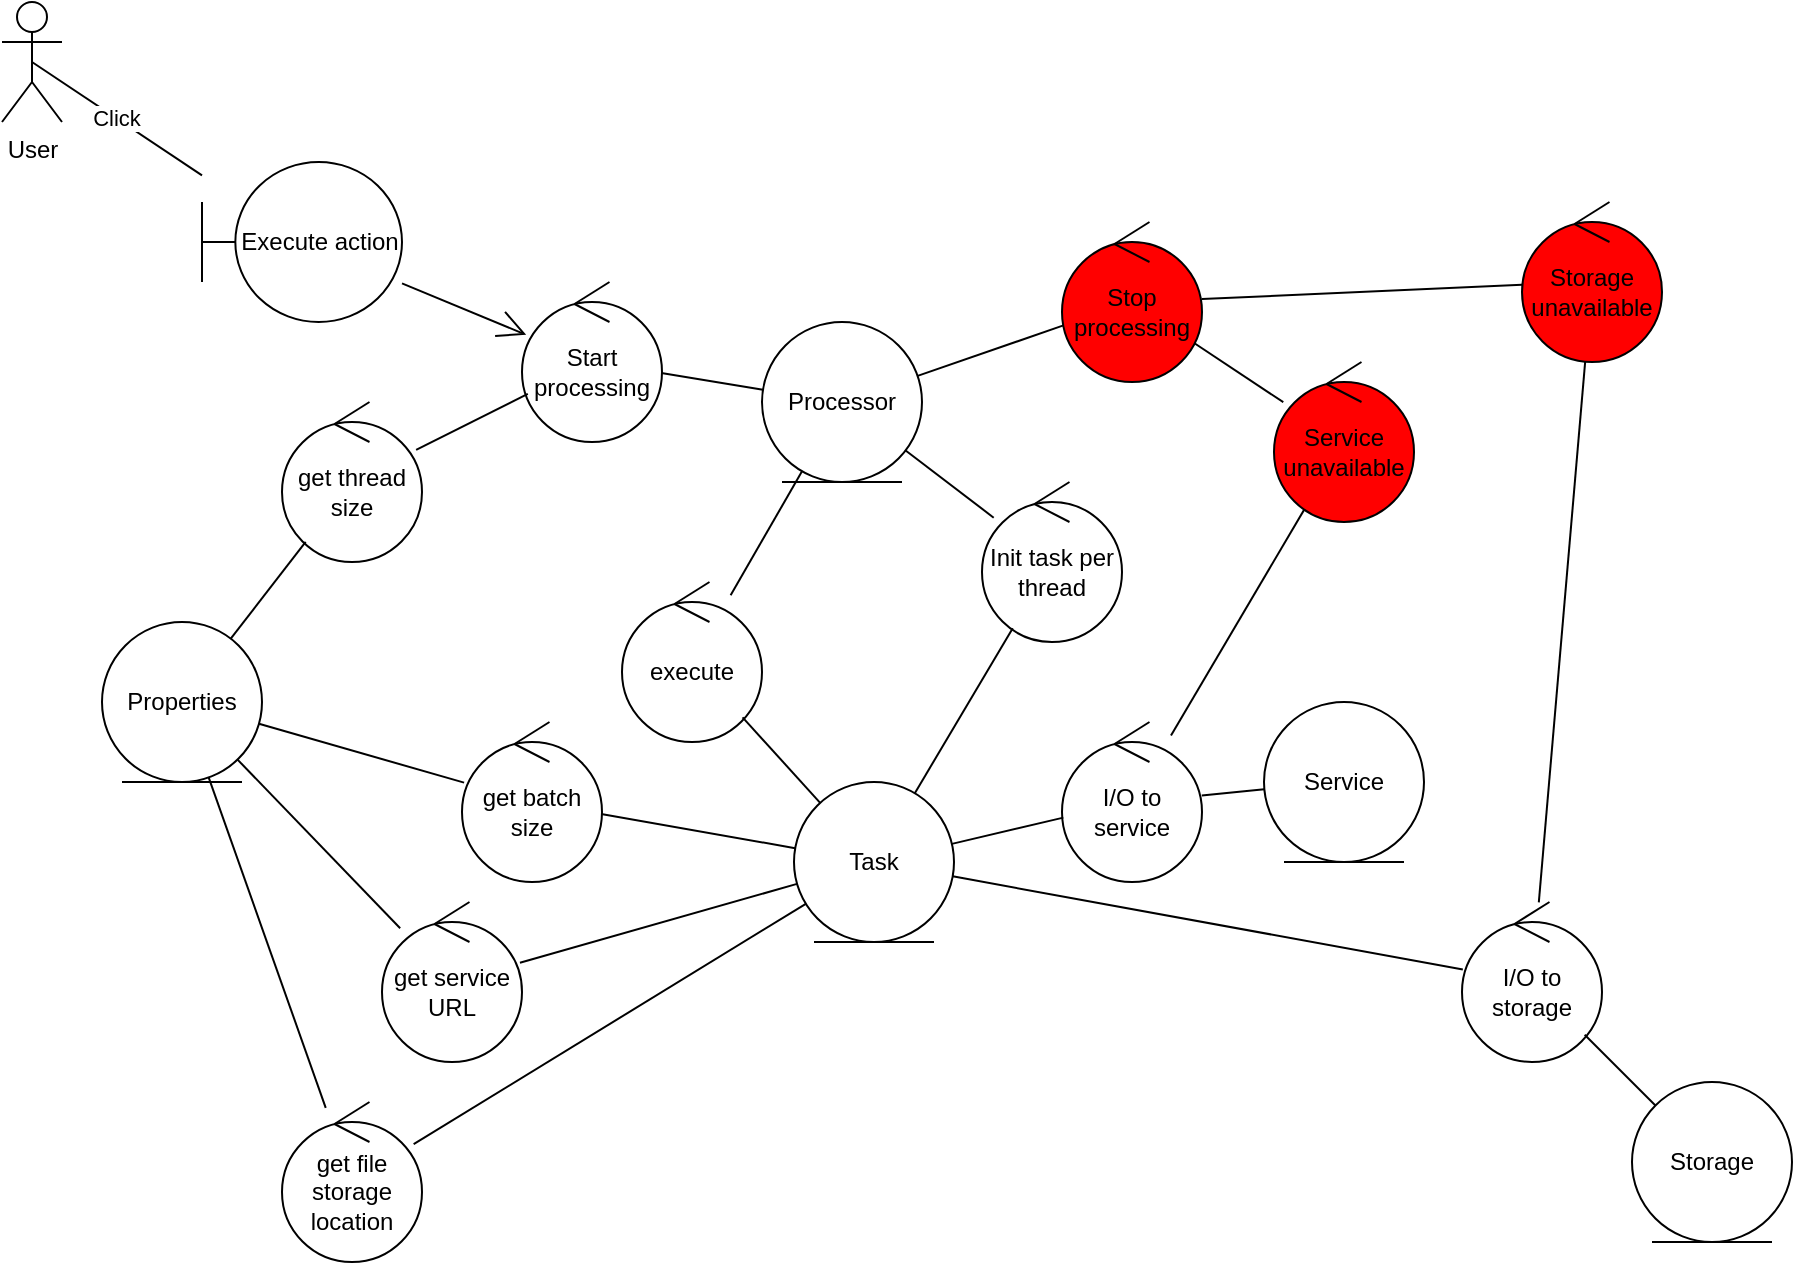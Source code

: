 <mxfile version="12.7.2" type="device"><diagram id="8jXLojxy2FijZEmcbR6y" name="Page-1"><mxGraphModel dx="1612" dy="769" grid="1" gridSize="10" guides="1" tooltips="1" connect="1" arrows="1" fold="1" page="1" pageScale="1" pageWidth="1169" pageHeight="827" math="0" shadow="0"><root><mxCell id="0"/><mxCell id="1" parent="0"/><mxCell id="iPO4pMVoaCJspU5LkBcY-145" value="User" style="shape=umlActor;verticalLabelPosition=bottom;labelBackgroundColor=#ffffff;verticalAlign=top;html=1;" vertex="1" parent="1"><mxGeometry x="105" y="50" width="30" height="60" as="geometry"/></mxCell><mxCell id="iPO4pMVoaCJspU5LkBcY-146" value="Execute action" style="shape=umlBoundary;whiteSpace=wrap;html=1;labelBackgroundColor=none;fillColor=#FFFFFF;" vertex="1" parent="1"><mxGeometry x="205" y="130" width="100" height="80" as="geometry"/></mxCell><mxCell id="iPO4pMVoaCJspU5LkBcY-147" value="Click" style="endArrow=none;html=1;exitX=0.5;exitY=0.5;exitDx=0;exitDy=0;exitPerimeter=0;" edge="1" parent="1" source="iPO4pMVoaCJspU5LkBcY-145" target="iPO4pMVoaCJspU5LkBcY-146"><mxGeometry relative="1" as="geometry"><mxPoint x="220" y="80" as="sourcePoint"/><mxPoint x="365" y="132.051" as="targetPoint"/></mxGeometry></mxCell><mxCell id="iPO4pMVoaCJspU5LkBcY-148" value="&lt;div&gt;Processor&lt;/div&gt;" style="ellipse;shape=umlEntity;whiteSpace=wrap;html=1;labelBackgroundColor=none;fillColor=#FFFFFF;" vertex="1" parent="1"><mxGeometry x="485" y="210" width="80" height="80" as="geometry"/></mxCell><mxCell id="iPO4pMVoaCJspU5LkBcY-149" value="" style="endArrow=open;html=1;startArrow=none;startFill=0;endFill=0;endSize=12;" edge="1" parent="1" source="iPO4pMVoaCJspU5LkBcY-146" target="iPO4pMVoaCJspU5LkBcY-150"><mxGeometry relative="1" as="geometry"><mxPoint x="220" y="80" as="sourcePoint"/><mxPoint x="327.503" y="225.252" as="targetPoint"/></mxGeometry></mxCell><mxCell id="iPO4pMVoaCJspU5LkBcY-150" value="Start processing" style="ellipse;shape=umlControl;whiteSpace=wrap;html=1;" vertex="1" parent="1"><mxGeometry x="365" y="190" width="70" height="80" as="geometry"/></mxCell><mxCell id="iPO4pMVoaCJspU5LkBcY-151" value="" style="endArrow=none;html=1;" edge="1" parent="1" source="iPO4pMVoaCJspU5LkBcY-148" target="iPO4pMVoaCJspU5LkBcY-150"><mxGeometry relative="1" as="geometry"><mxPoint x="380.654" y="-148.2" as="sourcePoint"/><mxPoint x="340" y="-117.5" as="targetPoint"/></mxGeometry></mxCell><mxCell id="iPO4pMVoaCJspU5LkBcY-152" value="get batch size" style="ellipse;shape=umlControl;whiteSpace=wrap;html=1;" vertex="1" parent="1"><mxGeometry x="335" y="410" width="70" height="80" as="geometry"/></mxCell><mxCell id="iPO4pMVoaCJspU5LkBcY-153" value="" style="endArrow=none;html=1;" edge="1" parent="1" source="iPO4pMVoaCJspU5LkBcY-152" target="iPO4pMVoaCJspU5LkBcY-161"><mxGeometry relative="1" as="geometry"><mxPoint x="382.058" y="-75.912" as="sourcePoint"/><mxPoint x="351.667" y="-50" as="targetPoint"/></mxGeometry></mxCell><mxCell id="iPO4pMVoaCJspU5LkBcY-154" value="Properties" style="ellipse;shape=umlEntity;whiteSpace=wrap;html=1;labelBackgroundColor=none;fillColor=#FFFFFF;" vertex="1" parent="1"><mxGeometry x="155" y="360" width="80" height="80" as="geometry"/></mxCell><mxCell id="iPO4pMVoaCJspU5LkBcY-155" value="" style="endArrow=none;html=1;" edge="1" parent="1" source="iPO4pMVoaCJspU5LkBcY-154" target="iPO4pMVoaCJspU5LkBcY-152"><mxGeometry relative="1" as="geometry"><mxPoint x="495.475" y="253.852" as="sourcePoint"/><mxPoint x="444.662" y="245.546" as="targetPoint"/></mxGeometry></mxCell><mxCell id="iPO4pMVoaCJspU5LkBcY-156" value="get thread size" style="ellipse;shape=umlControl;whiteSpace=wrap;html=1;" vertex="1" parent="1"><mxGeometry x="245" y="250" width="70" height="80" as="geometry"/></mxCell><mxCell id="iPO4pMVoaCJspU5LkBcY-157" value="" style="endArrow=none;html=1;" edge="1" parent="1" source="iPO4pMVoaCJspU5LkBcY-150" target="iPO4pMVoaCJspU5LkBcY-156"><mxGeometry relative="1" as="geometry"><mxPoint x="495.475" y="253.852" as="sourcePoint"/><mxPoint x="444.662" y="245.546" as="targetPoint"/></mxGeometry></mxCell><mxCell id="iPO4pMVoaCJspU5LkBcY-158" value="" style="endArrow=none;html=1;" edge="1" parent="1" source="iPO4pMVoaCJspU5LkBcY-154" target="iPO4pMVoaCJspU5LkBcY-156"><mxGeometry relative="1" as="geometry"><mxPoint x="556.311" y="140.156" as="sourcePoint"/><mxPoint x="514.122" y="151.099" as="targetPoint"/></mxGeometry></mxCell><mxCell id="iPO4pMVoaCJspU5LkBcY-159" value="Init task per thread" style="ellipse;shape=umlControl;whiteSpace=wrap;html=1;" vertex="1" parent="1"><mxGeometry x="595" y="290" width="70" height="80" as="geometry"/></mxCell><mxCell id="iPO4pMVoaCJspU5LkBcY-160" value="" style="endArrow=none;html=1;" edge="1" parent="1" source="iPO4pMVoaCJspU5LkBcY-159" target="iPO4pMVoaCJspU5LkBcY-148"><mxGeometry width="50" height="50" relative="1" as="geometry"><mxPoint x="105" y="460" as="sourcePoint"/><mxPoint x="155" y="410" as="targetPoint"/></mxGeometry></mxCell><mxCell id="iPO4pMVoaCJspU5LkBcY-161" value="Task" style="ellipse;shape=umlEntity;whiteSpace=wrap;html=1;labelBackgroundColor=none;fillColor=#FFFFFF;" vertex="1" parent="1"><mxGeometry x="501" y="440" width="80" height="80" as="geometry"/></mxCell><mxCell id="iPO4pMVoaCJspU5LkBcY-162" value="" style="endArrow=none;html=1;" edge="1" parent="1" source="iPO4pMVoaCJspU5LkBcY-159" target="iPO4pMVoaCJspU5LkBcY-161"><mxGeometry width="50" height="50" relative="1" as="geometry"><mxPoint x="105" y="490" as="sourcePoint"/><mxPoint x="155" y="440" as="targetPoint"/></mxGeometry></mxCell><mxCell id="iPO4pMVoaCJspU5LkBcY-163" value="execute" style="ellipse;shape=umlControl;whiteSpace=wrap;html=1;" vertex="1" parent="1"><mxGeometry x="415" y="340" width="70" height="80" as="geometry"/></mxCell><mxCell id="iPO4pMVoaCJspU5LkBcY-164" value="" style="endArrow=none;html=1;" edge="1" parent="1" source="iPO4pMVoaCJspU5LkBcY-163" target="iPO4pMVoaCJspU5LkBcY-148"><mxGeometry width="50" height="50" relative="1" as="geometry"><mxPoint x="423.609" y="320.672" as="sourcePoint"/><mxPoint x="416.549" y="279.294" as="targetPoint"/></mxGeometry></mxCell><mxCell id="iPO4pMVoaCJspU5LkBcY-165" value="" style="endArrow=none;html=1;" edge="1" parent="1" source="iPO4pMVoaCJspU5LkBcY-163" target="iPO4pMVoaCJspU5LkBcY-161"><mxGeometry width="50" height="50" relative="1" as="geometry"><mxPoint x="471.886" y="348.785" as="sourcePoint"/><mxPoint x="511.879" y="292.641" as="targetPoint"/></mxGeometry></mxCell><mxCell id="iPO4pMVoaCJspU5LkBcY-166" value="get service URL" style="ellipse;shape=umlControl;whiteSpace=wrap;html=1;" vertex="1" parent="1"><mxGeometry x="295" y="500" width="70" height="80" as="geometry"/></mxCell><mxCell id="iPO4pMVoaCJspU5LkBcY-167" value="" style="endArrow=none;html=1;" edge="1" parent="1" source="iPO4pMVoaCJspU5LkBcY-154" target="iPO4pMVoaCJspU5LkBcY-166"><mxGeometry relative="1" as="geometry"><mxPoint x="252.65" y="413.508" as="sourcePoint"/><mxPoint x="346.648" y="447.872" as="targetPoint"/></mxGeometry></mxCell><mxCell id="iPO4pMVoaCJspU5LkBcY-168" value="" style="endArrow=none;html=1;" edge="1" parent="1" source="iPO4pMVoaCJspU5LkBcY-166" target="iPO4pMVoaCJspU5LkBcY-161"><mxGeometry relative="1" as="geometry"><mxPoint x="459.622" y="494.903" as="sourcePoint"/><mxPoint x="535.002" y="585.104" as="targetPoint"/></mxGeometry></mxCell><mxCell id="iPO4pMVoaCJspU5LkBcY-169" value="get file storage location" style="ellipse;shape=umlControl;whiteSpace=wrap;html=1;" vertex="1" parent="1"><mxGeometry x="245" y="600" width="70" height="80" as="geometry"/></mxCell><mxCell id="iPO4pMVoaCJspU5LkBcY-170" value="" style="endArrow=none;html=1;" edge="1" parent="1" source="iPO4pMVoaCJspU5LkBcY-154" target="iPO4pMVoaCJspU5LkBcY-169"><mxGeometry relative="1" as="geometry"><mxPoint x="232.77" y="438.789" as="sourcePoint"/><mxPoint x="314.08" y="523.12" as="targetPoint"/></mxGeometry></mxCell><mxCell id="iPO4pMVoaCJspU5LkBcY-171" value="" style="endArrow=none;html=1;" edge="1" parent="1" source="iPO4pMVoaCJspU5LkBcY-169" target="iPO4pMVoaCJspU5LkBcY-161"><mxGeometry relative="1" as="geometry"><mxPoint x="381.003" y="611.496" as="sourcePoint"/><mxPoint x="555.986" y="539.996" as="targetPoint"/></mxGeometry></mxCell><mxCell id="iPO4pMVoaCJspU5LkBcY-172" value="I/O to storage" style="ellipse;shape=umlControl;whiteSpace=wrap;html=1;" vertex="1" parent="1"><mxGeometry x="835" y="500" width="70" height="80" as="geometry"/></mxCell><mxCell id="iPO4pMVoaCJspU5LkBcY-173" value="" style="endArrow=none;html=1;" edge="1" parent="1" source="iPO4pMVoaCJspU5LkBcY-172" target="iPO4pMVoaCJspU5LkBcY-161"><mxGeometry relative="1" as="geometry"><mxPoint x="321.603" y="632.81" as="sourcePoint"/><mxPoint x="529.884" y="519.154" as="targetPoint"/></mxGeometry></mxCell><mxCell id="iPO4pMVoaCJspU5LkBcY-174" value="" style="endArrow=none;html=1;" edge="1" parent="1" source="iPO4pMVoaCJspU5LkBcY-188" target="iPO4pMVoaCJspU5LkBcY-172"><mxGeometry relative="1" as="geometry"><mxPoint x="941.619" y="642.01" as="sourcePoint"/><mxPoint x="595.265" y="526.155" as="targetPoint"/></mxGeometry></mxCell><mxCell id="iPO4pMVoaCJspU5LkBcY-175" value="" style="edgeStyle=none;rounded=0;orthogonalLoop=1;jettySize=auto;html=1;endArrow=none;endFill=0;" edge="1" parent="1" source="iPO4pMVoaCJspU5LkBcY-176" target="iPO4pMVoaCJspU5LkBcY-178"><mxGeometry relative="1" as="geometry"/></mxCell><mxCell id="iPO4pMVoaCJspU5LkBcY-176" value="I/O to service" style="ellipse;shape=umlControl;whiteSpace=wrap;html=1;" vertex="1" parent="1"><mxGeometry x="635" y="410" width="70" height="80" as="geometry"/></mxCell><mxCell id="iPO4pMVoaCJspU5LkBcY-177" value="" style="edgeStyle=none;rounded=0;orthogonalLoop=1;jettySize=auto;html=1;endArrow=none;endFill=0;" edge="1" parent="1" source="iPO4pMVoaCJspU5LkBcY-178" target="iPO4pMVoaCJspU5LkBcY-180"><mxGeometry relative="1" as="geometry"/></mxCell><mxCell id="iPO4pMVoaCJspU5LkBcY-178" value="Service unavailable" style="ellipse;shape=umlControl;whiteSpace=wrap;html=1;fillColor=#FF0000;" vertex="1" parent="1"><mxGeometry x="741" y="230" width="70" height="80" as="geometry"/></mxCell><mxCell id="iPO4pMVoaCJspU5LkBcY-179" style="edgeStyle=none;rounded=0;orthogonalLoop=1;jettySize=auto;html=1;endArrow=none;endFill=0;" edge="1" parent="1" source="iPO4pMVoaCJspU5LkBcY-180" target="iPO4pMVoaCJspU5LkBcY-148"><mxGeometry relative="1" as="geometry"/></mxCell><mxCell id="iPO4pMVoaCJspU5LkBcY-180" value="Stop processing" style="ellipse;shape=umlControl;whiteSpace=wrap;html=1;fillColor=#FF0000;" vertex="1" parent="1"><mxGeometry x="635" y="160" width="70" height="80" as="geometry"/></mxCell><mxCell id="iPO4pMVoaCJspU5LkBcY-181" value="Service" style="ellipse;shape=umlEntity;whiteSpace=wrap;html=1;labelBackgroundColor=none;fillColor=#FFFFFF;" vertex="1" parent="1"><mxGeometry x="736" y="400" width="80" height="80" as="geometry"/></mxCell><mxCell id="iPO4pMVoaCJspU5LkBcY-182" value="" style="endArrow=none;html=1;" edge="1" parent="1" source="iPO4pMVoaCJspU5LkBcY-176" target="iPO4pMVoaCJspU5LkBcY-161"><mxGeometry relative="1" as="geometry"><mxPoint x="723.195" y="596.932" as="sourcePoint"/><mxPoint x="679.484" y="581.646" as="targetPoint"/></mxGeometry></mxCell><mxCell id="iPO4pMVoaCJspU5LkBcY-183" value="" style="endArrow=none;html=1;" edge="1" parent="1" source="iPO4pMVoaCJspU5LkBcY-181" target="iPO4pMVoaCJspU5LkBcY-176"><mxGeometry relative="1" as="geometry"><mxPoint x="681.865" y="468.838" as="sourcePoint"/><mxPoint x="791" y="490" as="targetPoint"/></mxGeometry></mxCell><mxCell id="iPO4pMVoaCJspU5LkBcY-184" style="edgeStyle=none;rounded=0;orthogonalLoop=1;jettySize=auto;html=1;endArrow=none;endFill=0;" edge="1" parent="1" source="iPO4pMVoaCJspU5LkBcY-185" target="iPO4pMVoaCJspU5LkBcY-180"><mxGeometry relative="1" as="geometry"/></mxCell><mxCell id="iPO4pMVoaCJspU5LkBcY-185" value="Storage unavailable" style="ellipse;shape=umlControl;whiteSpace=wrap;html=1;fillColor=#FF0000;" vertex="1" parent="1"><mxGeometry x="865" y="150" width="70" height="80" as="geometry"/></mxCell><mxCell id="iPO4pMVoaCJspU5LkBcY-186" value="" style="endArrow=none;html=1;" edge="1" parent="1" source="iPO4pMVoaCJspU5LkBcY-172" target="iPO4pMVoaCJspU5LkBcY-185"><mxGeometry width="50" height="50" relative="1" as="geometry"><mxPoint x="585" y="680" as="sourcePoint"/><mxPoint x="635" y="630" as="targetPoint"/></mxGeometry></mxCell><mxCell id="iPO4pMVoaCJspU5LkBcY-188" value="Storage" style="ellipse;shape=umlEntity;whiteSpace=wrap;html=1;labelBackgroundColor=none;fillColor=#FFFFFF;" vertex="1" parent="1"><mxGeometry x="920" y="590" width="80" height="80" as="geometry"/></mxCell></root></mxGraphModel></diagram></mxfile>